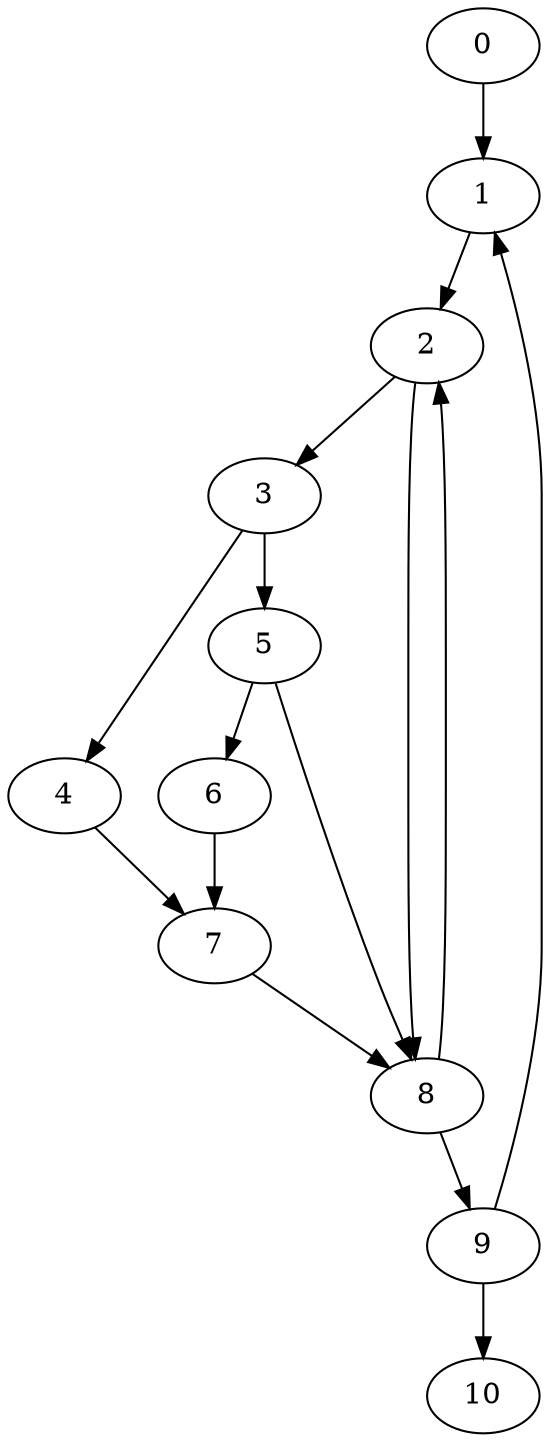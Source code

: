 digraph {
	0
	1
	2
	3
	4
	5
	6
	7
	8
	9
	10
	1 -> 2
	8 -> 2
	3 -> 4
	8 -> 9
	0 -> 1
	9 -> 1
	2 -> 3
	3 -> 5
	5 -> 6
	4 -> 7
	6 -> 7
	5 -> 8
	7 -> 8
	2 -> 8
	9 -> 10
}

